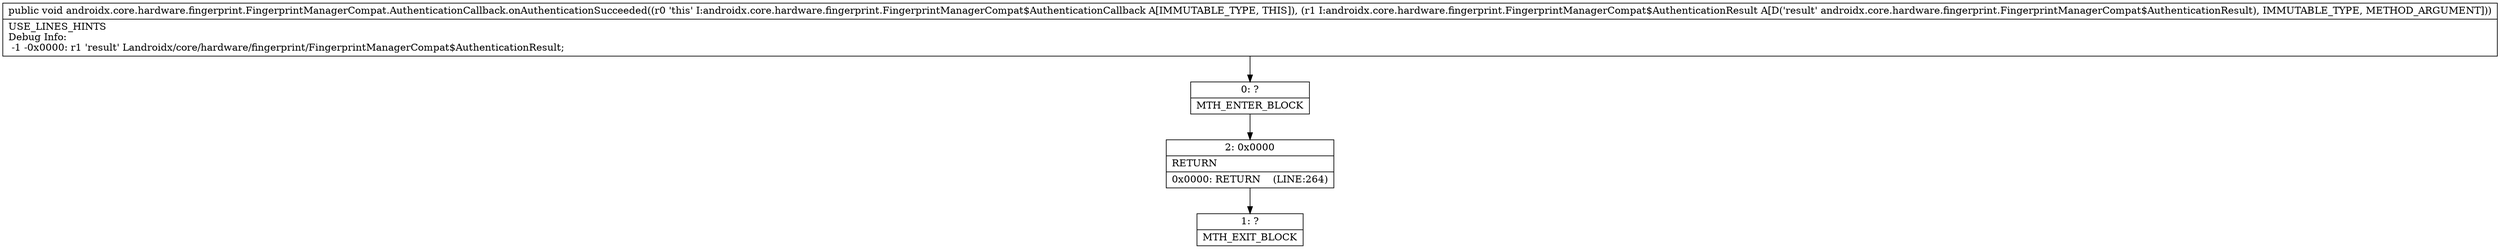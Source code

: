 digraph "CFG forandroidx.core.hardware.fingerprint.FingerprintManagerCompat.AuthenticationCallback.onAuthenticationSucceeded(Landroidx\/core\/hardware\/fingerprint\/FingerprintManagerCompat$AuthenticationResult;)V" {
Node_0 [shape=record,label="{0\:\ ?|MTH_ENTER_BLOCK\l}"];
Node_2 [shape=record,label="{2\:\ 0x0000|RETURN\l|0x0000: RETURN    (LINE:264)\l}"];
Node_1 [shape=record,label="{1\:\ ?|MTH_EXIT_BLOCK\l}"];
MethodNode[shape=record,label="{public void androidx.core.hardware.fingerprint.FingerprintManagerCompat.AuthenticationCallback.onAuthenticationSucceeded((r0 'this' I:androidx.core.hardware.fingerprint.FingerprintManagerCompat$AuthenticationCallback A[IMMUTABLE_TYPE, THIS]), (r1 I:androidx.core.hardware.fingerprint.FingerprintManagerCompat$AuthenticationResult A[D('result' androidx.core.hardware.fingerprint.FingerprintManagerCompat$AuthenticationResult), IMMUTABLE_TYPE, METHOD_ARGUMENT]))  | USE_LINES_HINTS\lDebug Info:\l  \-1 \-0x0000: r1 'result' Landroidx\/core\/hardware\/fingerprint\/FingerprintManagerCompat$AuthenticationResult;\l}"];
MethodNode -> Node_0;Node_0 -> Node_2;
Node_2 -> Node_1;
}

